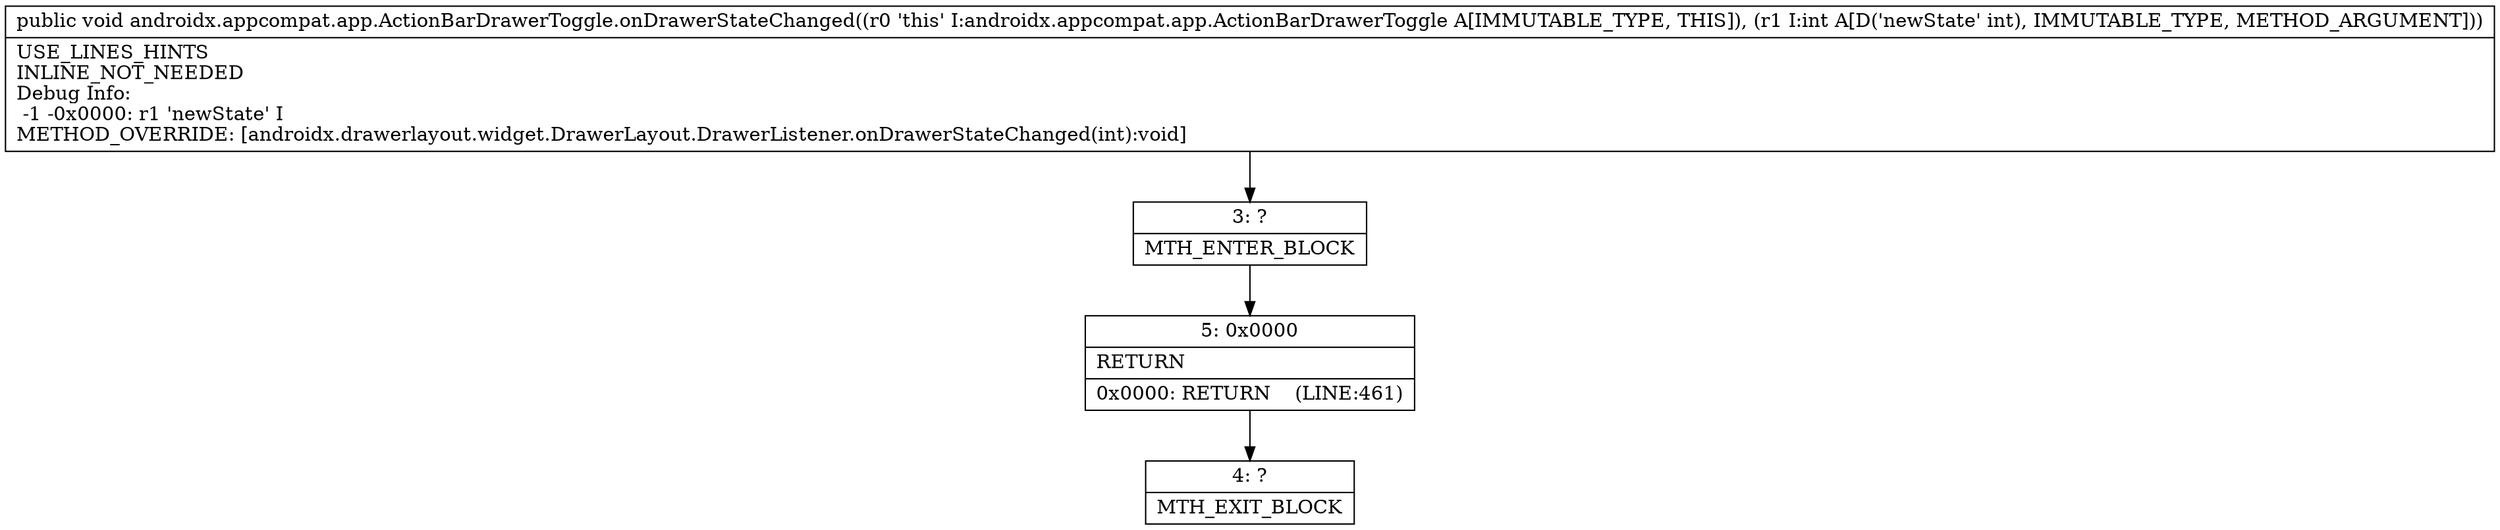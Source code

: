digraph "CFG forandroidx.appcompat.app.ActionBarDrawerToggle.onDrawerStateChanged(I)V" {
Node_3 [shape=record,label="{3\:\ ?|MTH_ENTER_BLOCK\l}"];
Node_5 [shape=record,label="{5\:\ 0x0000|RETURN\l|0x0000: RETURN    (LINE:461)\l}"];
Node_4 [shape=record,label="{4\:\ ?|MTH_EXIT_BLOCK\l}"];
MethodNode[shape=record,label="{public void androidx.appcompat.app.ActionBarDrawerToggle.onDrawerStateChanged((r0 'this' I:androidx.appcompat.app.ActionBarDrawerToggle A[IMMUTABLE_TYPE, THIS]), (r1 I:int A[D('newState' int), IMMUTABLE_TYPE, METHOD_ARGUMENT]))  | USE_LINES_HINTS\lINLINE_NOT_NEEDED\lDebug Info:\l  \-1 \-0x0000: r1 'newState' I\lMETHOD_OVERRIDE: [androidx.drawerlayout.widget.DrawerLayout.DrawerListener.onDrawerStateChanged(int):void]\l}"];
MethodNode -> Node_3;Node_3 -> Node_5;
Node_5 -> Node_4;
}

